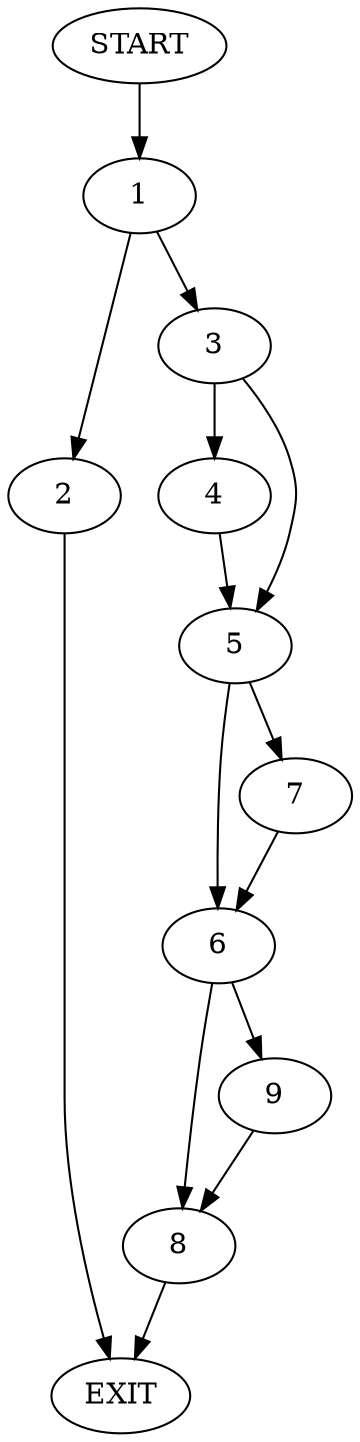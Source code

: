 digraph {
0 [label="START"]
10 [label="EXIT"]
0 -> 1
1 -> 2
1 -> 3
3 -> 4
3 -> 5
2 -> 10
5 -> 6
5 -> 7
4 -> 5
6 -> 8
6 -> 9
7 -> 6
8 -> 10
9 -> 8
}
